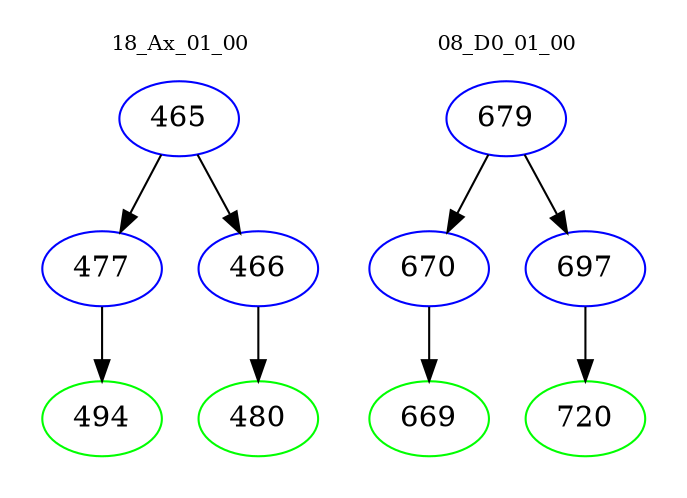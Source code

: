 digraph{
subgraph cluster_0 {
color = white
label = "18_Ax_01_00";
fontsize=10;
T0_465 [label="465", color="blue"]
T0_465 -> T0_477 [color="black"]
T0_477 [label="477", color="blue"]
T0_477 -> T0_494 [color="black"]
T0_494 [label="494", color="green"]
T0_465 -> T0_466 [color="black"]
T0_466 [label="466", color="blue"]
T0_466 -> T0_480 [color="black"]
T0_480 [label="480", color="green"]
}
subgraph cluster_1 {
color = white
label = "08_D0_01_00";
fontsize=10;
T1_679 [label="679", color="blue"]
T1_679 -> T1_670 [color="black"]
T1_670 [label="670", color="blue"]
T1_670 -> T1_669 [color="black"]
T1_669 [label="669", color="green"]
T1_679 -> T1_697 [color="black"]
T1_697 [label="697", color="blue"]
T1_697 -> T1_720 [color="black"]
T1_720 [label="720", color="green"]
}
}
